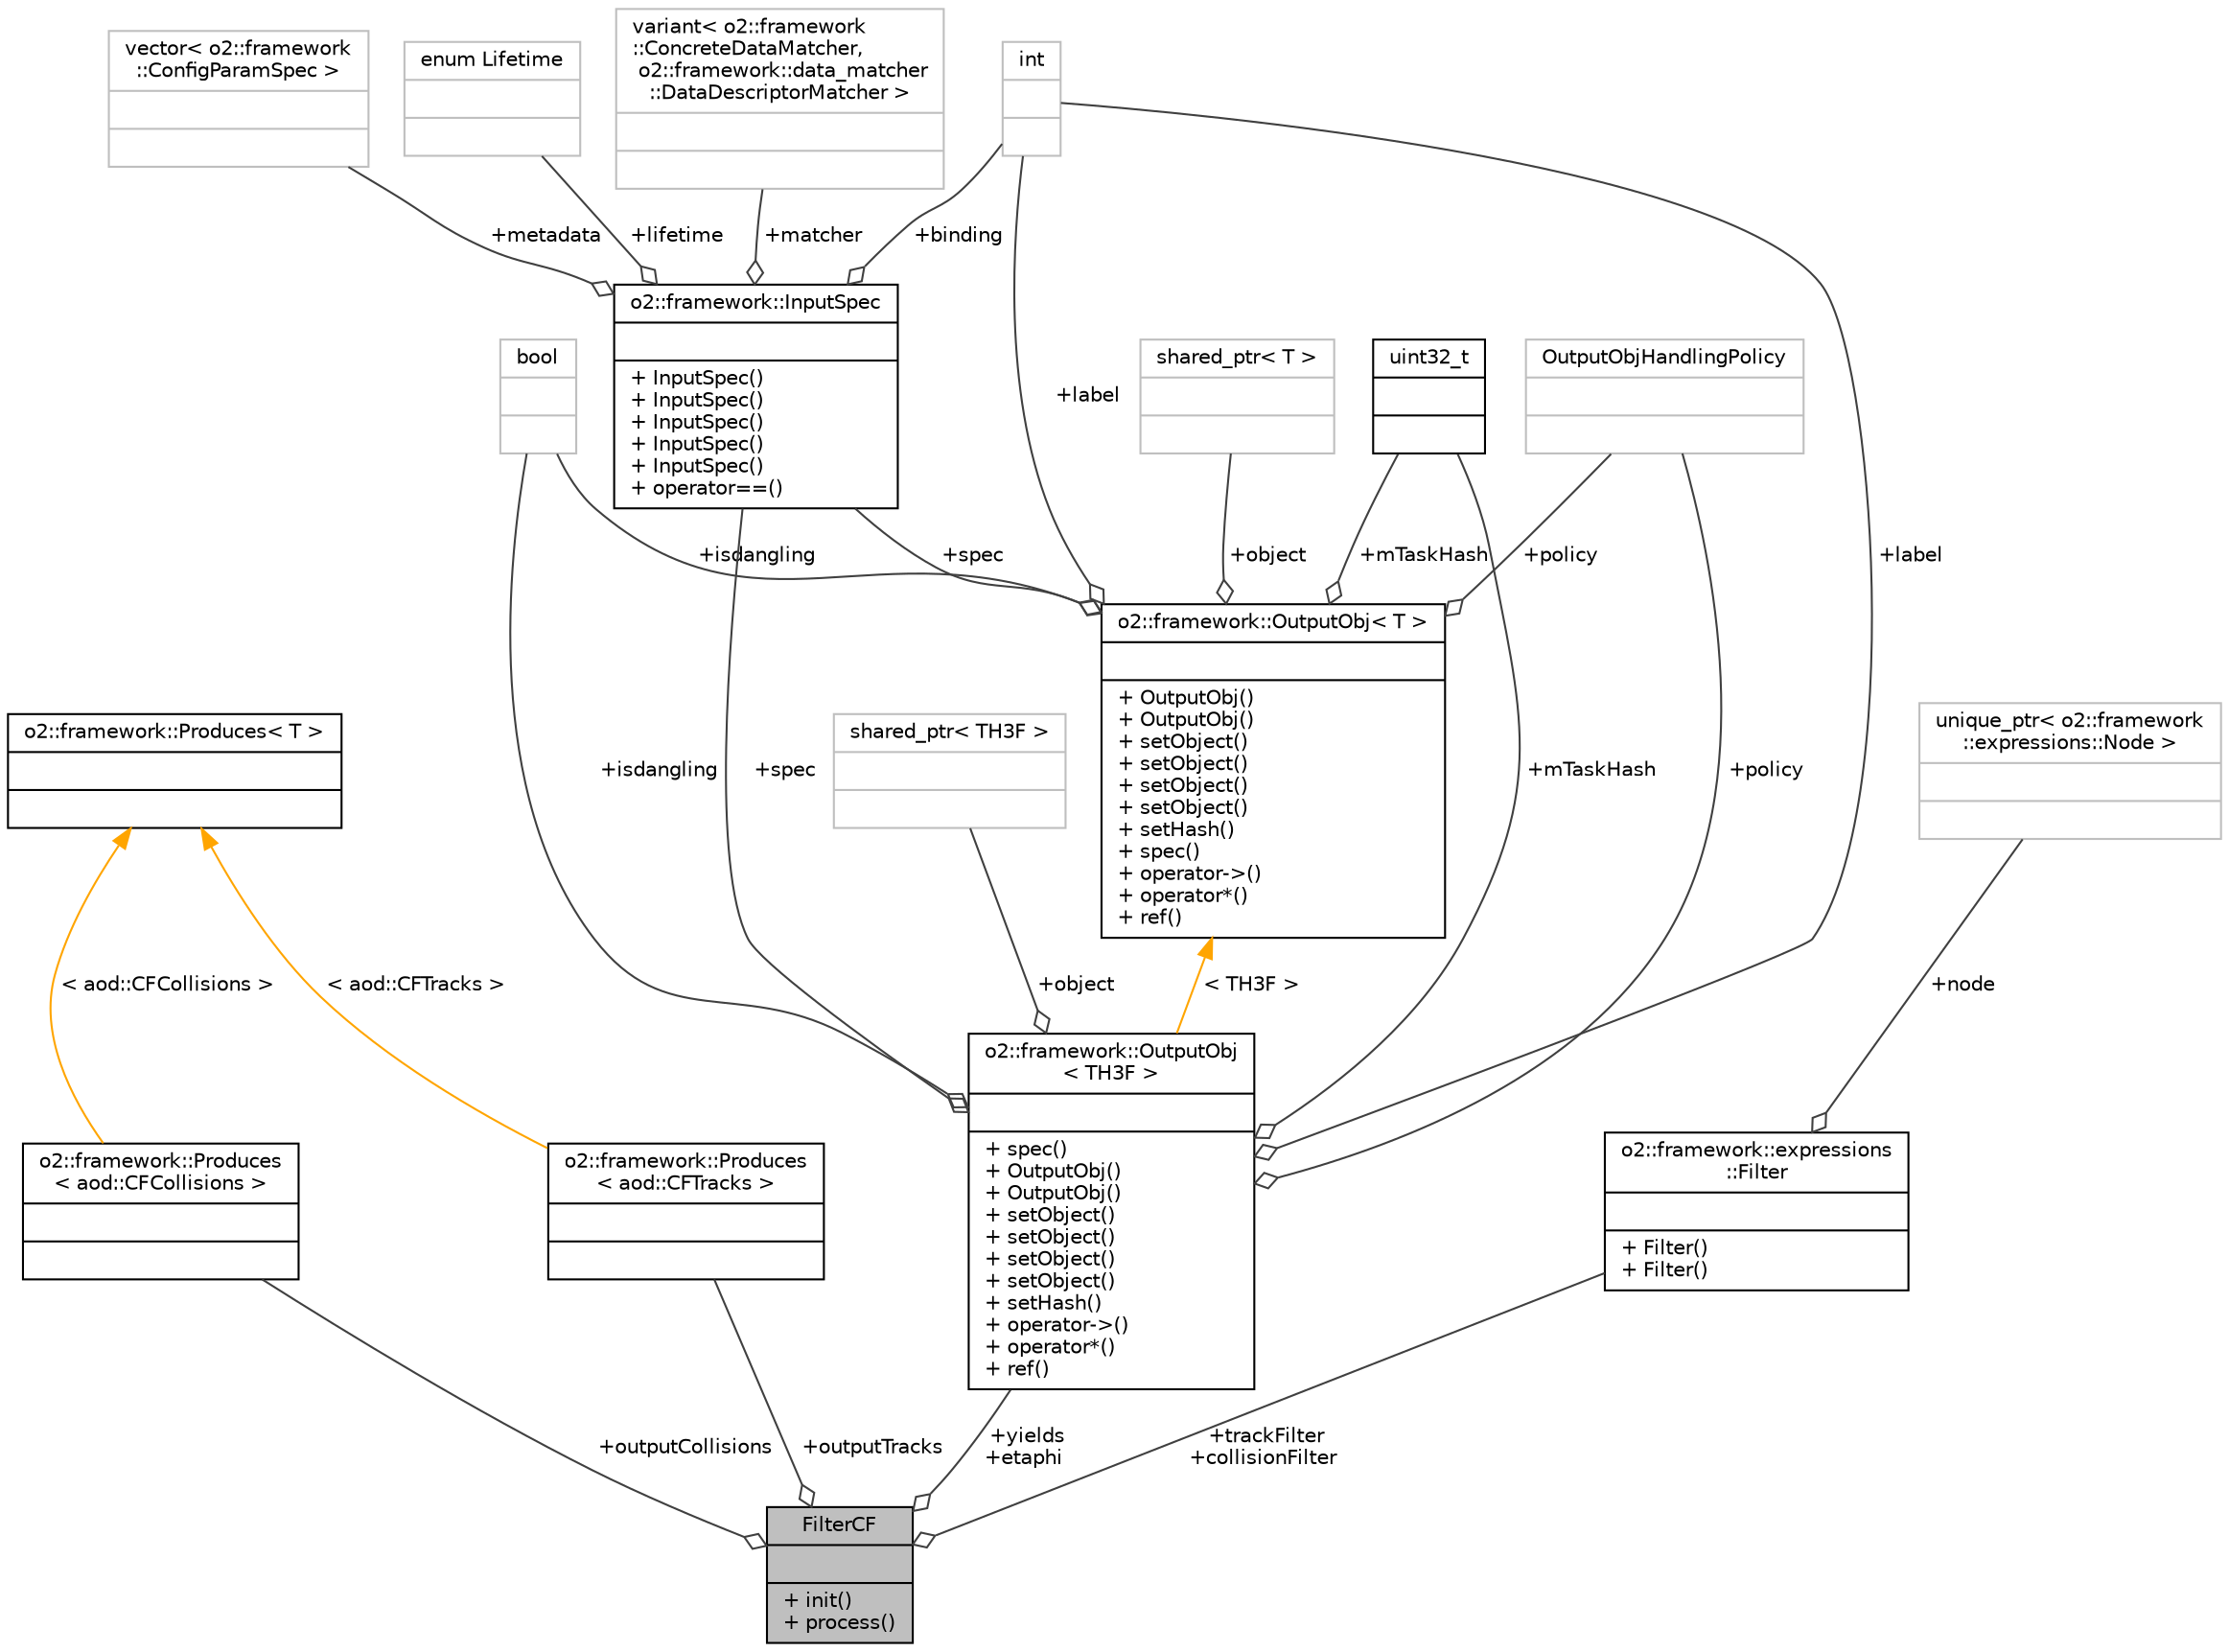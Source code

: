 digraph "FilterCF"
{
 // INTERACTIVE_SVG=YES
  bgcolor="transparent";
  edge [fontname="Helvetica",fontsize="10",labelfontname="Helvetica",labelfontsize="10"];
  node [fontname="Helvetica",fontsize="10",shape=record];
  Node1 [label="{FilterCF\n||+ init()\l+ process()\l}",height=0.2,width=0.4,color="black", fillcolor="grey75", style="filled", fontcolor="black"];
  Node2 -> Node1 [color="grey25",fontsize="10",style="solid",label=" +outputTracks" ,arrowhead="odiamond",fontname="Helvetica"];
  Node2 [label="{o2::framework::Produces\l\< aod::CFTracks \>\n||}",height=0.2,width=0.4,color="black",URL="$d6/d86/structo2_1_1framework_1_1Produces.html"];
  Node3 -> Node2 [dir="back",color="orange",fontsize="10",style="solid",label=" \< aod::CFTracks \>" ,fontname="Helvetica"];
  Node3 [label="{o2::framework::Produces\< T \>\n||}",height=0.2,width=0.4,color="black",URL="$d6/d86/structo2_1_1framework_1_1Produces.html"];
  Node4 -> Node1 [color="grey25",fontsize="10",style="solid",label=" +yields\n+etaphi" ,arrowhead="odiamond",fontname="Helvetica"];
  Node4 [label="{o2::framework::OutputObj\l\< TH3F \>\n||+ spec()\l+ OutputObj()\l+ OutputObj()\l+ setObject()\l+ setObject()\l+ setObject()\l+ setObject()\l+ setHash()\l+ operator-\>()\l+ operator*()\l+ ref()\l}",height=0.2,width=0.4,color="black",URL="$d4/d79/structo2_1_1framework_1_1OutputObj.html"];
  Node5 -> Node4 [color="grey25",fontsize="10",style="solid",label=" +policy" ,arrowhead="odiamond",fontname="Helvetica"];
  Node5 [label="{OutputObjHandlingPolicy\n||}",height=0.2,width=0.4,color="grey75"];
  Node6 -> Node4 [color="grey25",fontsize="10",style="solid",label=" +mTaskHash" ,arrowhead="odiamond",fontname="Helvetica"];
  Node6 [label="{uint32_t\n||}",height=0.2,width=0.4,color="black",URL="$d3/d87/classuint32__t.html"];
  Node7 -> Node4 [color="grey25",fontsize="10",style="solid",label=" +label" ,arrowhead="odiamond",fontname="Helvetica"];
  Node7 [label="{int\n||}",height=0.2,width=0.4,color="grey75"];
  Node8 -> Node4 [color="grey25",fontsize="10",style="solid",label=" +isdangling" ,arrowhead="odiamond",fontname="Helvetica"];
  Node8 [label="{bool\n||}",height=0.2,width=0.4,color="grey75"];
  Node9 -> Node4 [color="grey25",fontsize="10",style="solid",label=" +spec" ,arrowhead="odiamond",fontname="Helvetica"];
  Node9 [label="{o2::framework::InputSpec\n||+ InputSpec()\l+ InputSpec()\l+ InputSpec()\l+ InputSpec()\l+ InputSpec()\l+ operator==()\l}",height=0.2,width=0.4,color="black",URL="$da/d96/structo2_1_1framework_1_1InputSpec.html"];
  Node10 -> Node9 [color="grey25",fontsize="10",style="solid",label=" +metadata" ,arrowhead="odiamond",fontname="Helvetica"];
  Node10 [label="{vector\< o2::framework\l::ConfigParamSpec \>\n||}",height=0.2,width=0.4,color="grey75"];
  Node11 -> Node9 [color="grey25",fontsize="10",style="solid",label=" +lifetime" ,arrowhead="odiamond",fontname="Helvetica"];
  Node11 [label="{enum Lifetime\n||}",height=0.2,width=0.4,color="grey75"];
  Node12 -> Node9 [color="grey25",fontsize="10",style="solid",label=" +matcher" ,arrowhead="odiamond",fontname="Helvetica"];
  Node12 [label="{variant\< o2::framework\l::ConcreteDataMatcher,\l o2::framework::data_matcher\l::DataDescriptorMatcher \>\n||}",height=0.2,width=0.4,color="grey75"];
  Node7 -> Node9 [color="grey25",fontsize="10",style="solid",label=" +binding" ,arrowhead="odiamond",fontname="Helvetica"];
  Node13 -> Node4 [color="grey25",fontsize="10",style="solid",label=" +object" ,arrowhead="odiamond",fontname="Helvetica"];
  Node13 [label="{shared_ptr\< TH3F \>\n||}",height=0.2,width=0.4,color="grey75"];
  Node14 -> Node4 [dir="back",color="orange",fontsize="10",style="solid",label=" \< TH3F \>" ,fontname="Helvetica"];
  Node14 [label="{o2::framework::OutputObj\< T \>\n||+ OutputObj()\l+ OutputObj()\l+ setObject()\l+ setObject()\l+ setObject()\l+ setObject()\l+ setHash()\l+ spec()\l+ operator-\>()\l+ operator*()\l+ ref()\l}",height=0.2,width=0.4,color="black",URL="$d4/d79/structo2_1_1framework_1_1OutputObj.html"];
  Node5 -> Node14 [color="grey25",fontsize="10",style="solid",label=" +policy" ,arrowhead="odiamond",fontname="Helvetica"];
  Node6 -> Node14 [color="grey25",fontsize="10",style="solid",label=" +mTaskHash" ,arrowhead="odiamond",fontname="Helvetica"];
  Node7 -> Node14 [color="grey25",fontsize="10",style="solid",label=" +label" ,arrowhead="odiamond",fontname="Helvetica"];
  Node15 -> Node14 [color="grey25",fontsize="10",style="solid",label=" +object" ,arrowhead="odiamond",fontname="Helvetica"];
  Node15 [label="{shared_ptr\< T \>\n||}",height=0.2,width=0.4,color="grey75"];
  Node8 -> Node14 [color="grey25",fontsize="10",style="solid",label=" +isdangling" ,arrowhead="odiamond",fontname="Helvetica"];
  Node9 -> Node14 [color="grey25",fontsize="10",style="solid",label=" +spec" ,arrowhead="odiamond",fontname="Helvetica"];
  Node16 -> Node1 [color="grey25",fontsize="10",style="solid",label=" +outputCollisions" ,arrowhead="odiamond",fontname="Helvetica"];
  Node16 [label="{o2::framework::Produces\l\< aod::CFCollisions \>\n||}",height=0.2,width=0.4,color="black",URL="$d6/d86/structo2_1_1framework_1_1Produces.html"];
  Node3 -> Node16 [dir="back",color="orange",fontsize="10",style="solid",label=" \< aod::CFCollisions \>" ,fontname="Helvetica"];
  Node17 -> Node1 [color="grey25",fontsize="10",style="solid",label=" +trackFilter\n+collisionFilter" ,arrowhead="odiamond",fontname="Helvetica"];
  Node17 [label="{o2::framework::expressions\l::Filter\n||+ Filter()\l+ Filter()\l}",height=0.2,width=0.4,color="black",URL="$d1/d9a/structo2_1_1framework_1_1expressions_1_1Filter.html",tooltip="A struct, containing the root of the expression tree. "];
  Node18 -> Node17 [color="grey25",fontsize="10",style="solid",label=" +node" ,arrowhead="odiamond",fontname="Helvetica"];
  Node18 [label="{unique_ptr\< o2::framework\l::expressions::Node \>\n||}",height=0.2,width=0.4,color="grey75"];
}
